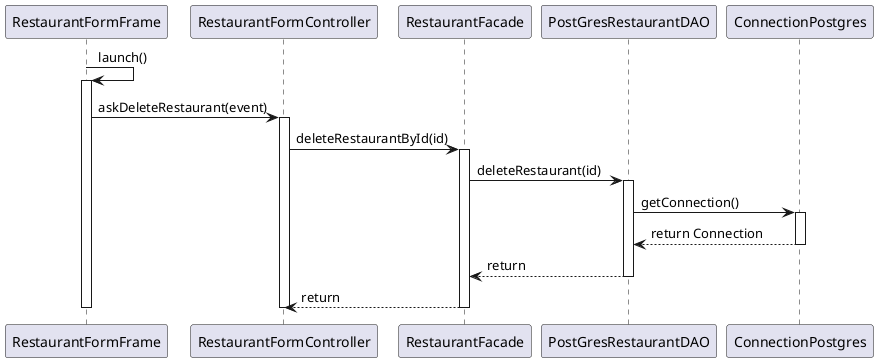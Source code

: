 @startuml deleteRestaurant

RestaurantFormFrame -> RestaurantFormFrame : launch()
activate RestaurantFormFrame

RestaurantFormFrame -> RestaurantFormController : askDeleteRestaurant(event)
activate RestaurantFormController

RestaurantFormController -> RestaurantFacade : deleteRestaurantById(id)
activate RestaurantFacade

RestaurantFacade -> PostGresRestaurantDAO : deleteRestaurant(id)
activate PostGresRestaurantDAO

PostGresRestaurantDAO -> ConnectionPostgres : getConnection()
activate ConnectionPostgres

ConnectionPostgres --> PostGresRestaurantDAO : return Connection
deactivate ConnectionPostgres

PostGresRestaurantDAO --> RestaurantFacade : return
deactivate PostGresRestaurantDAO

RestaurantFacade --> RestaurantFormController : return
deactivate RestaurantFacade

deactivate RestaurantFormController
deactivate  RestaurantFormFrame

@enduml